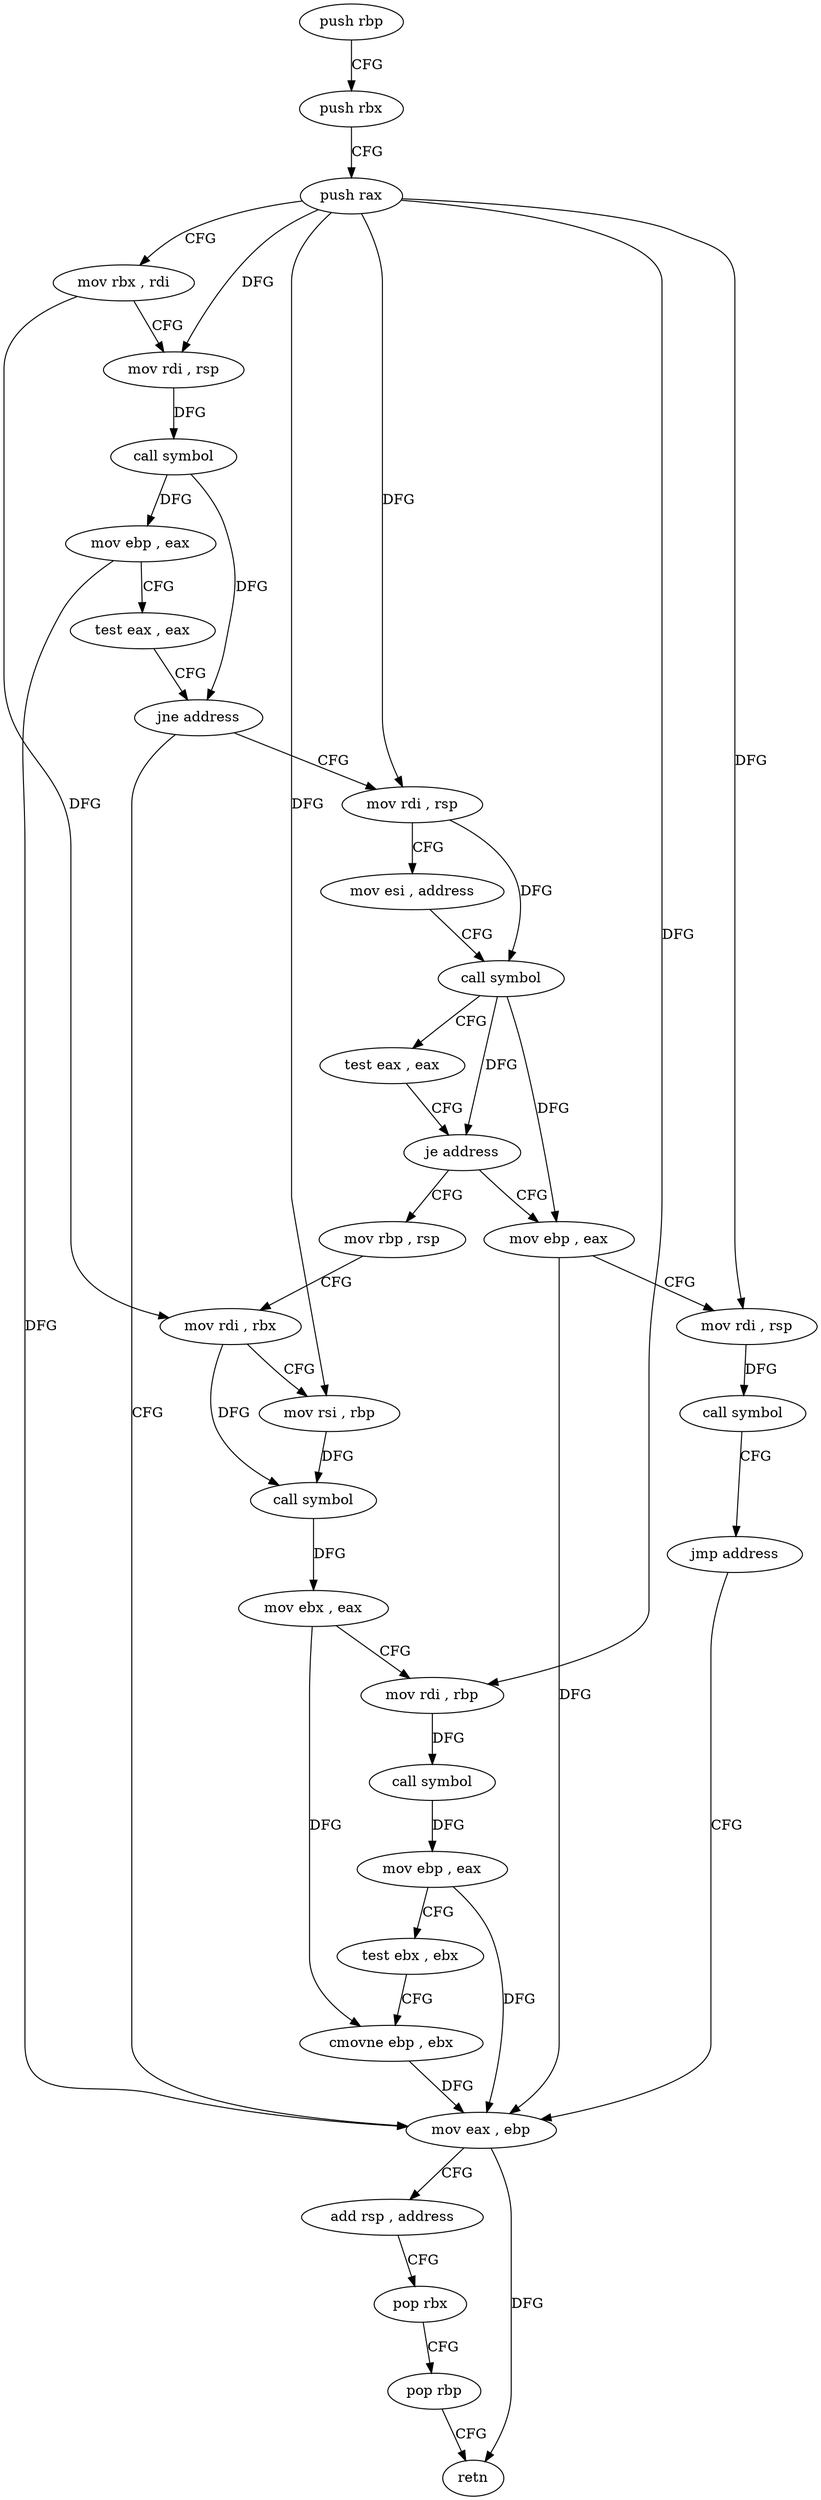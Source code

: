 digraph "func" {
"174192" [label = "push rbp" ]
"174193" [label = "push rbx" ]
"174194" [label = "push rax" ]
"174195" [label = "mov rbx , rdi" ]
"174198" [label = "mov rdi , rsp" ]
"174201" [label = "call symbol" ]
"174206" [label = "mov ebp , eax" ]
"174208" [label = "test eax , eax" ]
"174210" [label = "jne address" ]
"174272" [label = "mov eax , ebp" ]
"174212" [label = "mov rdi , rsp" ]
"174274" [label = "add rsp , address" ]
"174278" [label = "pop rbx" ]
"174279" [label = "pop rbp" ]
"174280" [label = "retn" ]
"174215" [label = "mov esi , address" ]
"174220" [label = "call symbol" ]
"174225" [label = "test eax , eax" ]
"174227" [label = "je address" ]
"174241" [label = "mov rbp , rsp" ]
"174229" [label = "mov ebp , eax" ]
"174244" [label = "mov rdi , rbx" ]
"174247" [label = "mov rsi , rbp" ]
"174250" [label = "call symbol" ]
"174255" [label = "mov ebx , eax" ]
"174257" [label = "mov rdi , rbp" ]
"174260" [label = "call symbol" ]
"174265" [label = "mov ebp , eax" ]
"174267" [label = "test ebx , ebx" ]
"174269" [label = "cmovne ebp , ebx" ]
"174231" [label = "mov rdi , rsp" ]
"174234" [label = "call symbol" ]
"174239" [label = "jmp address" ]
"174192" -> "174193" [ label = "CFG" ]
"174193" -> "174194" [ label = "CFG" ]
"174194" -> "174195" [ label = "CFG" ]
"174194" -> "174198" [ label = "DFG" ]
"174194" -> "174212" [ label = "DFG" ]
"174194" -> "174247" [ label = "DFG" ]
"174194" -> "174257" [ label = "DFG" ]
"174194" -> "174231" [ label = "DFG" ]
"174195" -> "174198" [ label = "CFG" ]
"174195" -> "174244" [ label = "DFG" ]
"174198" -> "174201" [ label = "DFG" ]
"174201" -> "174206" [ label = "DFG" ]
"174201" -> "174210" [ label = "DFG" ]
"174206" -> "174208" [ label = "CFG" ]
"174206" -> "174272" [ label = "DFG" ]
"174208" -> "174210" [ label = "CFG" ]
"174210" -> "174272" [ label = "CFG" ]
"174210" -> "174212" [ label = "CFG" ]
"174272" -> "174274" [ label = "CFG" ]
"174272" -> "174280" [ label = "DFG" ]
"174212" -> "174215" [ label = "CFG" ]
"174212" -> "174220" [ label = "DFG" ]
"174274" -> "174278" [ label = "CFG" ]
"174278" -> "174279" [ label = "CFG" ]
"174279" -> "174280" [ label = "CFG" ]
"174215" -> "174220" [ label = "CFG" ]
"174220" -> "174225" [ label = "CFG" ]
"174220" -> "174227" [ label = "DFG" ]
"174220" -> "174229" [ label = "DFG" ]
"174225" -> "174227" [ label = "CFG" ]
"174227" -> "174241" [ label = "CFG" ]
"174227" -> "174229" [ label = "CFG" ]
"174241" -> "174244" [ label = "CFG" ]
"174229" -> "174231" [ label = "CFG" ]
"174229" -> "174272" [ label = "DFG" ]
"174244" -> "174247" [ label = "CFG" ]
"174244" -> "174250" [ label = "DFG" ]
"174247" -> "174250" [ label = "DFG" ]
"174250" -> "174255" [ label = "DFG" ]
"174255" -> "174257" [ label = "CFG" ]
"174255" -> "174269" [ label = "DFG" ]
"174257" -> "174260" [ label = "DFG" ]
"174260" -> "174265" [ label = "DFG" ]
"174265" -> "174267" [ label = "CFG" ]
"174265" -> "174272" [ label = "DFG" ]
"174267" -> "174269" [ label = "CFG" ]
"174269" -> "174272" [ label = "DFG" ]
"174231" -> "174234" [ label = "DFG" ]
"174234" -> "174239" [ label = "CFG" ]
"174239" -> "174272" [ label = "CFG" ]
}
